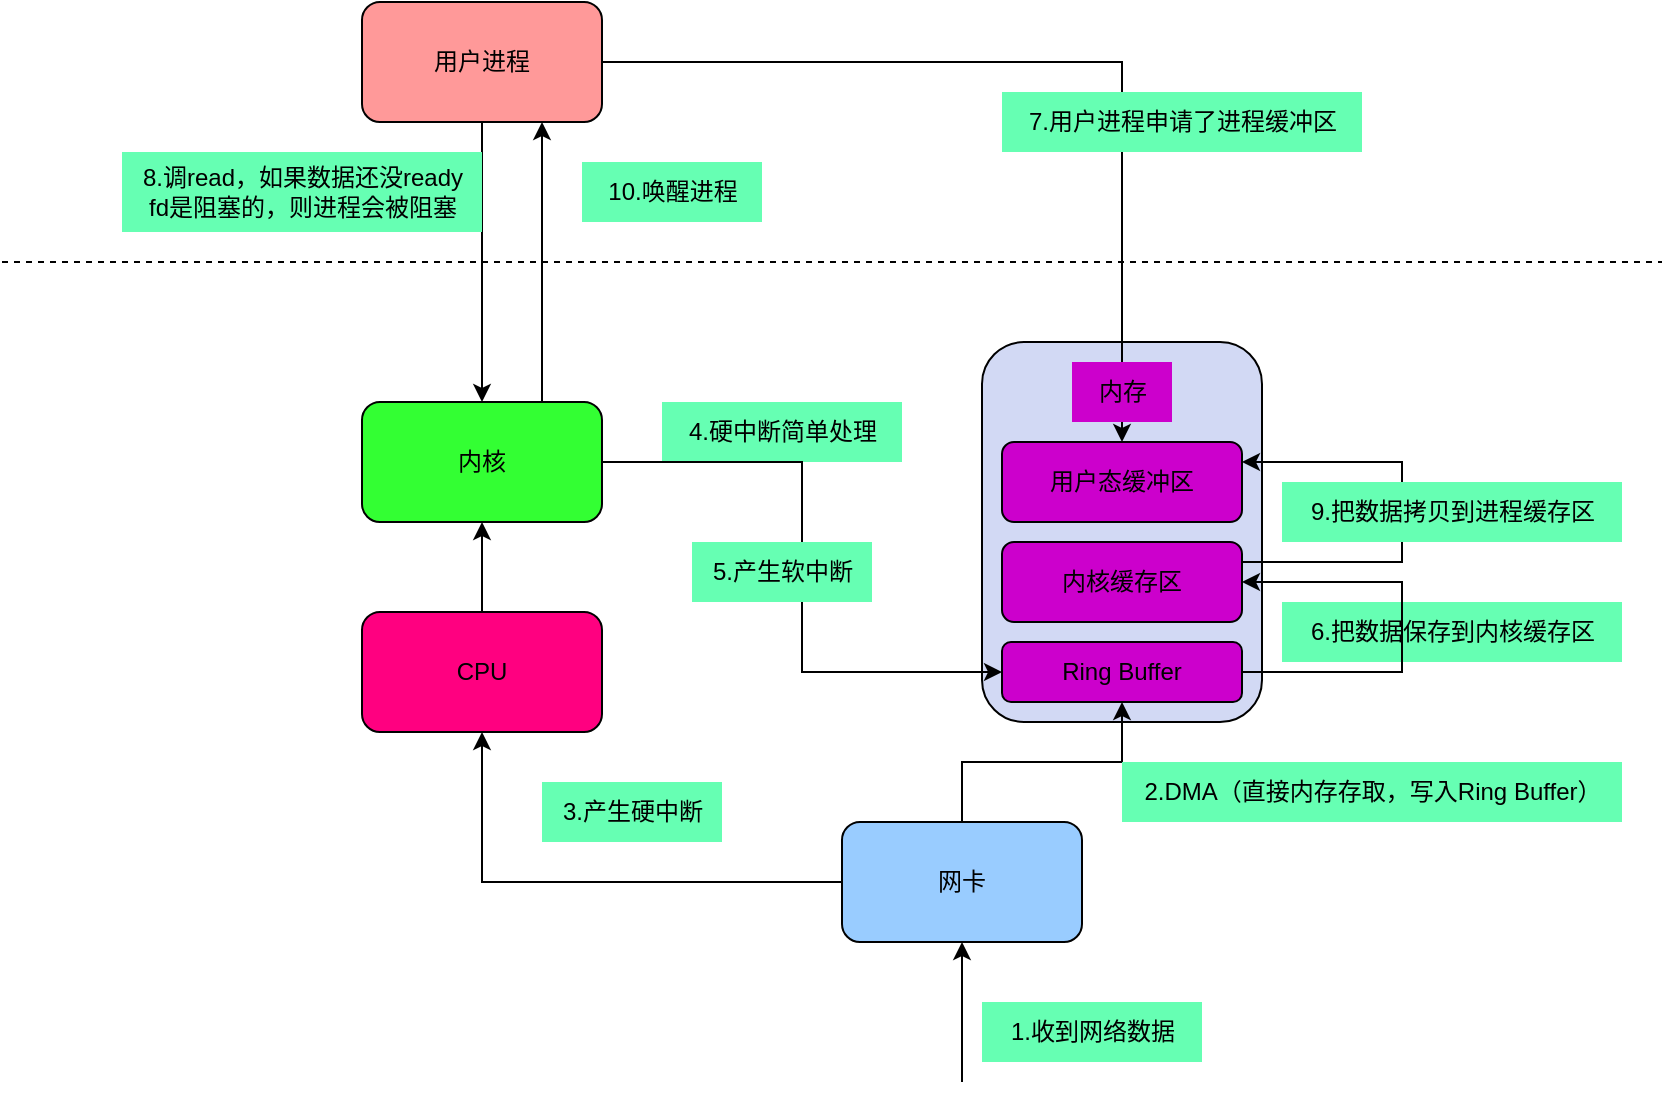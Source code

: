 <mxfile version="21.1.2" type="github">
  <diagram name="收包流程" id="X6vtCilPfu81nBl4msaw">
    <mxGraphModel dx="2074" dy="1156" grid="1" gridSize="10" guides="1" tooltips="1" connect="1" arrows="1" fold="1" page="1" pageScale="1" pageWidth="827" pageHeight="1169" math="0" shadow="0">
      <root>
        <mxCell id="0" />
        <mxCell id="1" parent="0" />
        <mxCell id="nTR00Saugi2rTo9ndp0Z-25" value="6.把数据保存到内核缓存区" style="text;html=1;align=center;verticalAlign=middle;resizable=0;points=[];autosize=1;strokeColor=none;fillColor=#66FFB3;" vertex="1" parent="1">
          <mxGeometry x="650" y="550" width="170" height="30" as="geometry" />
        </mxCell>
        <mxCell id="nTR00Saugi2rTo9ndp0Z-22" value="4.硬中断简单处理" style="text;html=1;align=center;verticalAlign=middle;resizable=0;points=[];autosize=1;strokeColor=none;fillColor=#66FFB3;" vertex="1" parent="1">
          <mxGeometry x="340" y="450" width="120" height="30" as="geometry" />
        </mxCell>
        <mxCell id="nTR00Saugi2rTo9ndp0Z-33" style="edgeStyle=orthogonalEdgeStyle;rounded=0;orthogonalLoop=1;jettySize=auto;html=1;exitX=0.5;exitY=1;exitDx=0;exitDy=0;entryX=0.5;entryY=0;entryDx=0;entryDy=0;" edge="1" parent="1" source="nTR00Saugi2rTo9ndp0Z-1" target="nTR00Saugi2rTo9ndp0Z-3">
          <mxGeometry relative="1" as="geometry" />
        </mxCell>
        <mxCell id="nTR00Saugi2rTo9ndp0Z-1" value="用户进程" style="rounded=1;whiteSpace=wrap;html=1;fillColor=#FF9999;" vertex="1" parent="1">
          <mxGeometry x="190" y="250" width="120" height="60" as="geometry" />
        </mxCell>
        <mxCell id="nTR00Saugi2rTo9ndp0Z-36" style="edgeStyle=orthogonalEdgeStyle;rounded=0;orthogonalLoop=1;jettySize=auto;html=1;exitX=0.75;exitY=0;exitDx=0;exitDy=0;entryX=0.75;entryY=1;entryDx=0;entryDy=0;" edge="1" parent="1" source="nTR00Saugi2rTo9ndp0Z-3" target="nTR00Saugi2rTo9ndp0Z-1">
          <mxGeometry relative="1" as="geometry" />
        </mxCell>
        <mxCell id="nTR00Saugi2rTo9ndp0Z-3" value="内核" style="rounded=1;whiteSpace=wrap;html=1;fillColor=#33FF33;" vertex="1" parent="1">
          <mxGeometry x="190" y="450" width="120" height="60" as="geometry" />
        </mxCell>
        <mxCell id="nTR00Saugi2rTo9ndp0Z-18" style="edgeStyle=orthogonalEdgeStyle;rounded=0;orthogonalLoop=1;jettySize=auto;html=1;exitX=0;exitY=0.5;exitDx=0;exitDy=0;" edge="1" parent="1" source="nTR00Saugi2rTo9ndp0Z-4" target="nTR00Saugi2rTo9ndp0Z-7">
          <mxGeometry relative="1" as="geometry" />
        </mxCell>
        <mxCell id="nTR00Saugi2rTo9ndp0Z-4" value="网卡" style="rounded=1;whiteSpace=wrap;html=1;fillColor=#99CCFF;" vertex="1" parent="1">
          <mxGeometry x="430" y="660" width="120" height="60" as="geometry" />
        </mxCell>
        <mxCell id="nTR00Saugi2rTo9ndp0Z-5" value="" style="endArrow=classic;html=1;rounded=0;entryX=0.5;entryY=1;entryDx=0;entryDy=0;" edge="1" parent="1" target="nTR00Saugi2rTo9ndp0Z-4">
          <mxGeometry width="50" height="50" relative="1" as="geometry">
            <mxPoint x="490" y="790" as="sourcePoint" />
            <mxPoint x="440" y="560" as="targetPoint" />
          </mxGeometry>
        </mxCell>
        <mxCell id="nTR00Saugi2rTo9ndp0Z-6" value="1.收到网络数据" style="text;html=1;align=center;verticalAlign=middle;resizable=0;points=[];autosize=1;strokeColor=none;fillColor=#66FFB3;" vertex="1" parent="1">
          <mxGeometry x="500" y="750" width="110" height="30" as="geometry" />
        </mxCell>
        <mxCell id="nTR00Saugi2rTo9ndp0Z-20" style="edgeStyle=orthogonalEdgeStyle;rounded=0;orthogonalLoop=1;jettySize=auto;html=1;exitX=0.5;exitY=0;exitDx=0;exitDy=0;entryX=0.5;entryY=1;entryDx=0;entryDy=0;" edge="1" parent="1" source="nTR00Saugi2rTo9ndp0Z-7" target="nTR00Saugi2rTo9ndp0Z-3">
          <mxGeometry relative="1" as="geometry" />
        </mxCell>
        <mxCell id="nTR00Saugi2rTo9ndp0Z-7" value="CPU" style="rounded=1;whiteSpace=wrap;html=1;fillColor=#FF0080;" vertex="1" parent="1">
          <mxGeometry x="190" y="555" width="120" height="60" as="geometry" />
        </mxCell>
        <mxCell id="nTR00Saugi2rTo9ndp0Z-17" value="" style="rounded=1;whiteSpace=wrap;html=1;fillColor=#d2d9f4;" vertex="1" parent="1">
          <mxGeometry x="500" y="420" width="140" height="190" as="geometry" />
        </mxCell>
        <mxCell id="nTR00Saugi2rTo9ndp0Z-24" style="edgeStyle=orthogonalEdgeStyle;rounded=0;orthogonalLoop=1;jettySize=auto;html=1;exitX=1;exitY=0.5;exitDx=0;exitDy=0;entryX=1;entryY=0.5;entryDx=0;entryDy=0;" edge="1" parent="1" source="nTR00Saugi2rTo9ndp0Z-13" target="nTR00Saugi2rTo9ndp0Z-14">
          <mxGeometry relative="1" as="geometry">
            <Array as="points">
              <mxPoint x="710" y="585" />
              <mxPoint x="710" y="540" />
            </Array>
          </mxGeometry>
        </mxCell>
        <mxCell id="nTR00Saugi2rTo9ndp0Z-13" value="Ring Buffer" style="rounded=1;whiteSpace=wrap;html=1;fillColor=#CC00CC;" vertex="1" parent="1">
          <mxGeometry x="510" y="570" width="120" height="30" as="geometry" />
        </mxCell>
        <mxCell id="nTR00Saugi2rTo9ndp0Z-30" style="edgeStyle=orthogonalEdgeStyle;rounded=0;orthogonalLoop=1;jettySize=auto;html=1;exitX=1;exitY=0.25;exitDx=0;exitDy=0;entryX=1;entryY=0.25;entryDx=0;entryDy=0;" edge="1" parent="1" source="nTR00Saugi2rTo9ndp0Z-14" target="nTR00Saugi2rTo9ndp0Z-26">
          <mxGeometry relative="1" as="geometry">
            <mxPoint x="680" y="490" as="targetPoint" />
            <Array as="points">
              <mxPoint x="710" y="530" />
              <mxPoint x="710" y="480" />
            </Array>
          </mxGeometry>
        </mxCell>
        <mxCell id="nTR00Saugi2rTo9ndp0Z-14" value="内核缓存区" style="rounded=1;whiteSpace=wrap;html=1;fillColor=#cc00cc;" vertex="1" parent="1">
          <mxGeometry x="510" y="520" width="120" height="40" as="geometry" />
        </mxCell>
        <mxCell id="nTR00Saugi2rTo9ndp0Z-15" value="" style="endArrow=classic;html=1;rounded=0;exitX=0.5;exitY=0;exitDx=0;exitDy=0;entryX=0.5;entryY=1;entryDx=0;entryDy=0;edgeStyle=orthogonalEdgeStyle;" edge="1" parent="1" source="nTR00Saugi2rTo9ndp0Z-4" target="nTR00Saugi2rTo9ndp0Z-13">
          <mxGeometry width="50" height="50" relative="1" as="geometry">
            <mxPoint x="390" y="610" as="sourcePoint" />
            <mxPoint x="440" y="560" as="targetPoint" />
          </mxGeometry>
        </mxCell>
        <mxCell id="nTR00Saugi2rTo9ndp0Z-16" value="2.DMA（直接内存存取，写入Ring Buffer）" style="text;html=1;align=center;verticalAlign=middle;resizable=0;points=[];autosize=1;strokeColor=none;fillColor=#66FFB3;" vertex="1" parent="1">
          <mxGeometry x="570" y="630" width="250" height="30" as="geometry" />
        </mxCell>
        <mxCell id="nTR00Saugi2rTo9ndp0Z-19" value="3.产生硬中断" style="text;html=1;align=center;verticalAlign=middle;resizable=0;points=[];autosize=1;strokeColor=none;fillColor=#66FFB3;" vertex="1" parent="1">
          <mxGeometry x="280" y="640" width="90" height="30" as="geometry" />
        </mxCell>
        <mxCell id="nTR00Saugi2rTo9ndp0Z-21" style="edgeStyle=orthogonalEdgeStyle;rounded=0;orthogonalLoop=1;jettySize=auto;html=1;exitX=1;exitY=0.5;exitDx=0;exitDy=0;entryX=0;entryY=0.5;entryDx=0;entryDy=0;" edge="1" parent="1" source="nTR00Saugi2rTo9ndp0Z-3" target="nTR00Saugi2rTo9ndp0Z-13">
          <mxGeometry relative="1" as="geometry" />
        </mxCell>
        <mxCell id="nTR00Saugi2rTo9ndp0Z-26" value="用户态缓冲区" style="rounded=1;whiteSpace=wrap;html=1;fillColor=#cc00cc;" vertex="1" parent="1">
          <mxGeometry x="510" y="470" width="120" height="40" as="geometry" />
        </mxCell>
        <mxCell id="nTR00Saugi2rTo9ndp0Z-31" value="9.把数据拷贝到进程缓存区" style="text;html=1;align=center;verticalAlign=middle;resizable=0;points=[];autosize=1;strokeColor=none;fillColor=#66FFB3;" vertex="1" parent="1">
          <mxGeometry x="650" y="490" width="170" height="30" as="geometry" />
        </mxCell>
        <mxCell id="nTR00Saugi2rTo9ndp0Z-34" style="edgeStyle=orthogonalEdgeStyle;rounded=0;orthogonalLoop=1;jettySize=auto;html=1;exitX=1;exitY=0.5;exitDx=0;exitDy=0;entryX=0.5;entryY=0;entryDx=0;entryDy=0;" edge="1" parent="1" source="nTR00Saugi2rTo9ndp0Z-1" target="nTR00Saugi2rTo9ndp0Z-26">
          <mxGeometry relative="1" as="geometry" />
        </mxCell>
        <mxCell id="nTR00Saugi2rTo9ndp0Z-35" value="8.调read，如果数据还没ready&lt;br&gt;fd是阻塞的，则进程会被阻塞" style="text;html=1;align=center;verticalAlign=middle;resizable=0;points=[];autosize=1;strokeColor=none;fillColor=#66FFB3;" vertex="1" parent="1">
          <mxGeometry x="70" y="325" width="180" height="40" as="geometry" />
        </mxCell>
        <mxCell id="nTR00Saugi2rTo9ndp0Z-37" value="10.唤醒进程" style="text;html=1;align=center;verticalAlign=middle;resizable=0;points=[];autosize=1;strokeColor=none;fillColor=#66FFB3;" vertex="1" parent="1">
          <mxGeometry x="300" y="330" width="90" height="30" as="geometry" />
        </mxCell>
        <mxCell id="nTR00Saugi2rTo9ndp0Z-38" value="" style="endArrow=none;dashed=1;html=1;rounded=0;" edge="1" parent="1">
          <mxGeometry width="50" height="50" relative="1" as="geometry">
            <mxPoint x="10" y="380" as="sourcePoint" />
            <mxPoint x="840" y="380" as="targetPoint" />
          </mxGeometry>
        </mxCell>
        <mxCell id="nTR00Saugi2rTo9ndp0Z-39" value="内存" style="text;html=1;align=center;verticalAlign=middle;resizable=0;points=[];autosize=1;strokeColor=none;fillColor=#cc00cc;" vertex="1" parent="1">
          <mxGeometry x="545" y="430" width="50" height="30" as="geometry" />
        </mxCell>
        <mxCell id="nTR00Saugi2rTo9ndp0Z-28" value="7.用户进程申请了进程缓冲区" style="text;html=1;align=center;verticalAlign=middle;resizable=0;points=[];autosize=1;strokeColor=none;fillColor=#66FFB3;" vertex="1" parent="1">
          <mxGeometry x="510" y="295" width="180" height="30" as="geometry" />
        </mxCell>
        <mxCell id="nTR00Saugi2rTo9ndp0Z-23" value="5.产生软中断" style="text;html=1;align=center;verticalAlign=middle;resizable=0;points=[];autosize=1;strokeColor=none;fillColor=#66FFB3;" vertex="1" parent="1">
          <mxGeometry x="355" y="520" width="90" height="30" as="geometry" />
        </mxCell>
      </root>
    </mxGraphModel>
  </diagram>
</mxfile>
